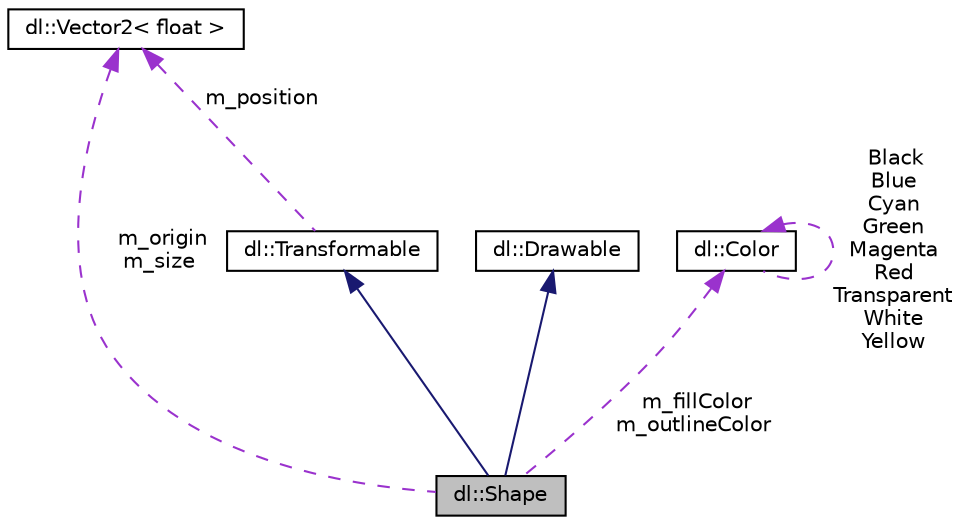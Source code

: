 digraph "dl::Shape"
{
 // LATEX_PDF_SIZE
  edge [fontname="Helvetica",fontsize="10",labelfontname="Helvetica",labelfontsize="10"];
  node [fontname="Helvetica",fontsize="10",shape=record];
  Node1 [label="dl::Shape",height=0.2,width=0.4,color="black", fillcolor="grey75", style="filled", fontcolor="black",tooltip="The base class for any shape."];
  Node2 -> Node1 [dir="back",color="midnightblue",fontsize="10",style="solid",fontname="Helvetica"];
  Node2 [label="dl::Transformable",height=0.2,width=0.4,color="black", fillcolor="white", style="filled",URL="$classdl_1_1Transformable.html",tooltip="A base class for anything that has a position on the screen."];
  Node3 -> Node2 [dir="back",color="darkorchid3",fontsize="10",style="dashed",label=" m_position" ,fontname="Helvetica"];
  Node3 [label="dl::Vector2\< float \>",height=0.2,width=0.4,color="black", fillcolor="white", style="filled",URL="$classdl_1_1Vector2.html",tooltip=" "];
  Node4 -> Node1 [dir="back",color="midnightblue",fontsize="10",style="solid",fontname="Helvetica"];
  Node4 [label="dl::Drawable",height=0.2,width=0.4,color="black", fillcolor="white", style="filled",URL="$classdl_1_1Drawable.html",tooltip="The base class for any object that can be drawn to the screen."];
  Node5 -> Node1 [dir="back",color="darkorchid3",fontsize="10",style="dashed",label=" m_fillColor\nm_outlineColor" ,fontname="Helvetica"];
  Node5 [label="dl::Color",height=0.2,width=0.4,color="black", fillcolor="white", style="filled",URL="$classdl_1_1Color.html",tooltip="A class used to describe a RGBA color."];
  Node5 -> Node5 [dir="back",color="darkorchid3",fontsize="10",style="dashed",label=" Black\nBlue\nCyan\nGreen\nMagenta\nRed\nTransparent\nWhite\nYellow" ,fontname="Helvetica"];
  Node3 -> Node1 [dir="back",color="darkorchid3",fontsize="10",style="dashed",label=" m_origin\nm_size" ,fontname="Helvetica"];
}
